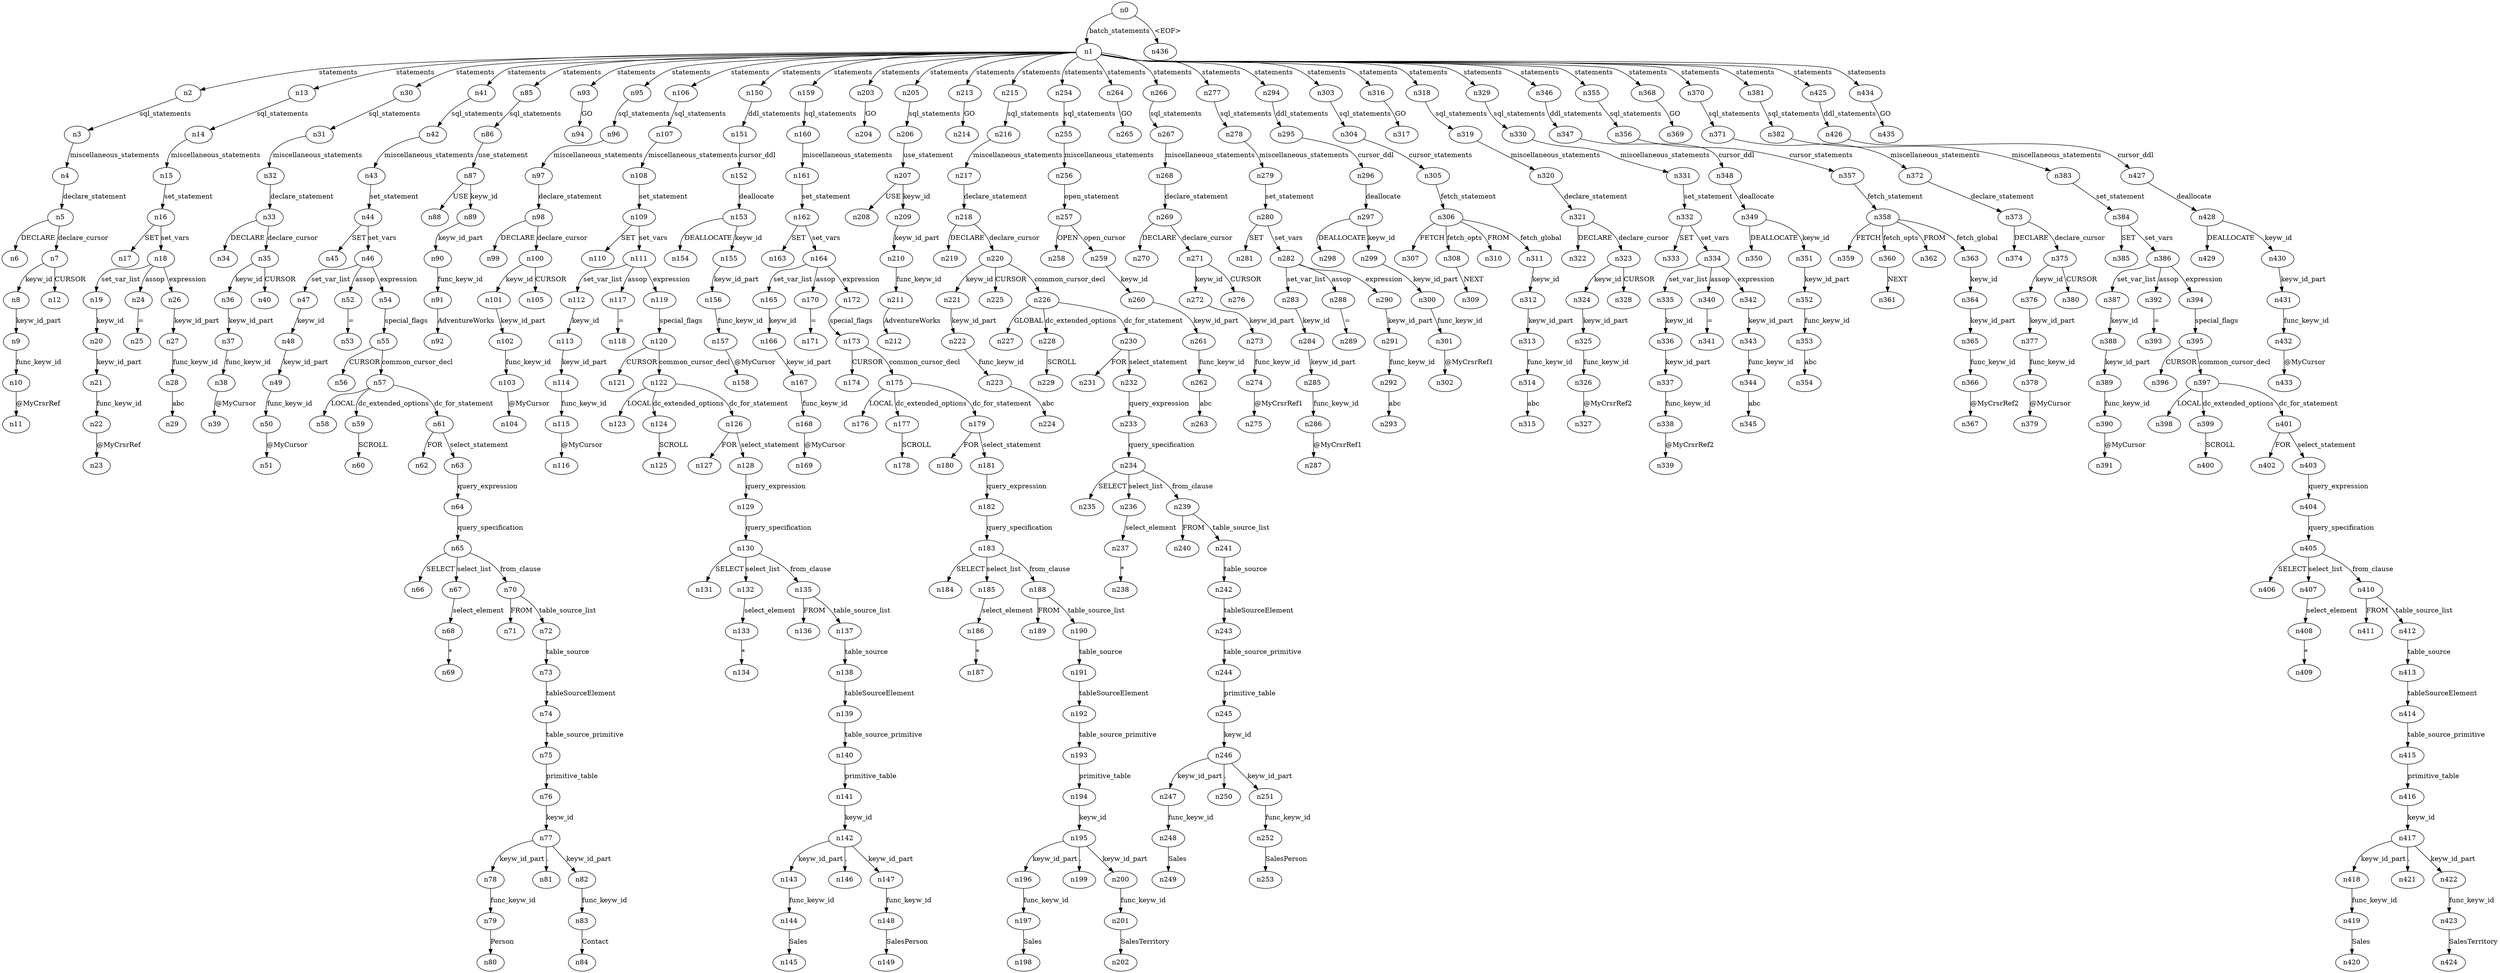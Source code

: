 digraph ParseTree {
  n0 -> n1 [label="batch_statements"];
  n1 -> n2 [label="statements"];
  n2 -> n3 [label="sql_statements"];
  n3 -> n4 [label="miscellaneous_statements"];
  n4 -> n5 [label="declare_statement"];
  n5 -> n6 [label="DECLARE"];
  n5 -> n7 [label="declare_cursor"];
  n7 -> n8 [label="keyw_id"];
  n8 -> n9 [label="keyw_id_part"];
  n9 -> n10 [label="func_keyw_id"];
  n10 -> n11 [label="@MyCrsrRef"];
  n7 -> n12 [label="CURSOR"];
  n1 -> n13 [label="statements"];
  n13 -> n14 [label="sql_statements"];
  n14 -> n15 [label="miscellaneous_statements"];
  n15 -> n16 [label="set_statement"];
  n16 -> n17 [label="SET"];
  n16 -> n18 [label="set_vars"];
  n18 -> n19 [label="set_var_list"];
  n19 -> n20 [label="keyw_id"];
  n20 -> n21 [label="keyw_id_part"];
  n21 -> n22 [label="func_keyw_id"];
  n22 -> n23 [label="@MyCrsrRef"];
  n18 -> n24 [label="assop"];
  n24 -> n25 [label="="];
  n18 -> n26 [label="expression"];
  n26 -> n27 [label="keyw_id_part"];
  n27 -> n28 [label="func_keyw_id"];
  n28 -> n29 [label="abc"];
  n1 -> n30 [label="statements"];
  n30 -> n31 [label="sql_statements"];
  n31 -> n32 [label="miscellaneous_statements"];
  n32 -> n33 [label="declare_statement"];
  n33 -> n34 [label="DECLARE"];
  n33 -> n35 [label="declare_cursor"];
  n35 -> n36 [label="keyw_id"];
  n36 -> n37 [label="keyw_id_part"];
  n37 -> n38 [label="func_keyw_id"];
  n38 -> n39 [label="@MyCursor"];
  n35 -> n40 [label="CURSOR"];
  n1 -> n41 [label="statements"];
  n41 -> n42 [label="sql_statements"];
  n42 -> n43 [label="miscellaneous_statements"];
  n43 -> n44 [label="set_statement"];
  n44 -> n45 [label="SET"];
  n44 -> n46 [label="set_vars"];
  n46 -> n47 [label="set_var_list"];
  n47 -> n48 [label="keyw_id"];
  n48 -> n49 [label="keyw_id_part"];
  n49 -> n50 [label="func_keyw_id"];
  n50 -> n51 [label="@MyCursor"];
  n46 -> n52 [label="assop"];
  n52 -> n53 [label="="];
  n46 -> n54 [label="expression"];
  n54 -> n55 [label="special_flags"];
  n55 -> n56 [label="CURSOR"];
  n55 -> n57 [label="common_cursor_decl"];
  n57 -> n58 [label="LOCAL"];
  n57 -> n59 [label="dc_extended_options"];
  n59 -> n60 [label="SCROLL"];
  n57 -> n61 [label="dc_for_statement"];
  n61 -> n62 [label="FOR"];
  n61 -> n63 [label="select_statement"];
  n63 -> n64 [label="query_expression"];
  n64 -> n65 [label="query_specification"];
  n65 -> n66 [label="SELECT"];
  n65 -> n67 [label="select_list"];
  n67 -> n68 [label="select_element"];
  n68 -> n69 [label="*"];
  n65 -> n70 [label="from_clause"];
  n70 -> n71 [label="FROM"];
  n70 -> n72 [label="table_source_list"];
  n72 -> n73 [label="table_source"];
  n73 -> n74 [label="tableSourceElement"];
  n74 -> n75 [label="table_source_primitive"];
  n75 -> n76 [label="primitive_table"];
  n76 -> n77 [label="keyw_id"];
  n77 -> n78 [label="keyw_id_part"];
  n78 -> n79 [label="func_keyw_id"];
  n79 -> n80 [label="Person"];
  n77 -> n81 [label="."];
  n77 -> n82 [label="keyw_id_part"];
  n82 -> n83 [label="func_keyw_id"];
  n83 -> n84 [label="Contact"];
  n1 -> n85 [label="statements"];
  n85 -> n86 [label="sql_statements"];
  n86 -> n87 [label="use_statement"];
  n87 -> n88 [label="USE"];
  n87 -> n89 [label="keyw_id"];
  n89 -> n90 [label="keyw_id_part"];
  n90 -> n91 [label="func_keyw_id"];
  n91 -> n92 [label="AdventureWorks"];
  n1 -> n93 [label="statements"];
  n93 -> n94 [label="GO"];
  n1 -> n95 [label="statements"];
  n95 -> n96 [label="sql_statements"];
  n96 -> n97 [label="miscellaneous_statements"];
  n97 -> n98 [label="declare_statement"];
  n98 -> n99 [label="DECLARE"];
  n98 -> n100 [label="declare_cursor"];
  n100 -> n101 [label="keyw_id"];
  n101 -> n102 [label="keyw_id_part"];
  n102 -> n103 [label="func_keyw_id"];
  n103 -> n104 [label="@MyCursor"];
  n100 -> n105 [label="CURSOR"];
  n1 -> n106 [label="statements"];
  n106 -> n107 [label="sql_statements"];
  n107 -> n108 [label="miscellaneous_statements"];
  n108 -> n109 [label="set_statement"];
  n109 -> n110 [label="SET"];
  n109 -> n111 [label="set_vars"];
  n111 -> n112 [label="set_var_list"];
  n112 -> n113 [label="keyw_id"];
  n113 -> n114 [label="keyw_id_part"];
  n114 -> n115 [label="func_keyw_id"];
  n115 -> n116 [label="@MyCursor"];
  n111 -> n117 [label="assop"];
  n117 -> n118 [label="="];
  n111 -> n119 [label="expression"];
  n119 -> n120 [label="special_flags"];
  n120 -> n121 [label="CURSOR"];
  n120 -> n122 [label="common_cursor_decl"];
  n122 -> n123 [label="LOCAL"];
  n122 -> n124 [label="dc_extended_options"];
  n124 -> n125 [label="SCROLL"];
  n122 -> n126 [label="dc_for_statement"];
  n126 -> n127 [label="FOR"];
  n126 -> n128 [label="select_statement"];
  n128 -> n129 [label="query_expression"];
  n129 -> n130 [label="query_specification"];
  n130 -> n131 [label="SELECT"];
  n130 -> n132 [label="select_list"];
  n132 -> n133 [label="select_element"];
  n133 -> n134 [label="*"];
  n130 -> n135 [label="from_clause"];
  n135 -> n136 [label="FROM"];
  n135 -> n137 [label="table_source_list"];
  n137 -> n138 [label="table_source"];
  n138 -> n139 [label="tableSourceElement"];
  n139 -> n140 [label="table_source_primitive"];
  n140 -> n141 [label="primitive_table"];
  n141 -> n142 [label="keyw_id"];
  n142 -> n143 [label="keyw_id_part"];
  n143 -> n144 [label="func_keyw_id"];
  n144 -> n145 [label="Sales"];
  n142 -> n146 [label="."];
  n142 -> n147 [label="keyw_id_part"];
  n147 -> n148 [label="func_keyw_id"];
  n148 -> n149 [label="SalesPerson"];
  n1 -> n150 [label="statements"];
  n150 -> n151 [label="ddl_statements"];
  n151 -> n152 [label="cursor_ddl"];
  n152 -> n153 [label="deallocate"];
  n153 -> n154 [label="DEALLOCATE"];
  n153 -> n155 [label="keyw_id"];
  n155 -> n156 [label="keyw_id_part"];
  n156 -> n157 [label="func_keyw_id"];
  n157 -> n158 [label="@MyCursor"];
  n1 -> n159 [label="statements"];
  n159 -> n160 [label="sql_statements"];
  n160 -> n161 [label="miscellaneous_statements"];
  n161 -> n162 [label="set_statement"];
  n162 -> n163 [label="SET"];
  n162 -> n164 [label="set_vars"];
  n164 -> n165 [label="set_var_list"];
  n165 -> n166 [label="keyw_id"];
  n166 -> n167 [label="keyw_id_part"];
  n167 -> n168 [label="func_keyw_id"];
  n168 -> n169 [label="@MyCursor"];
  n164 -> n170 [label="assop"];
  n170 -> n171 [label="="];
  n164 -> n172 [label="expression"];
  n172 -> n173 [label="special_flags"];
  n173 -> n174 [label="CURSOR"];
  n173 -> n175 [label="common_cursor_decl"];
  n175 -> n176 [label="LOCAL"];
  n175 -> n177 [label="dc_extended_options"];
  n177 -> n178 [label="SCROLL"];
  n175 -> n179 [label="dc_for_statement"];
  n179 -> n180 [label="FOR"];
  n179 -> n181 [label="select_statement"];
  n181 -> n182 [label="query_expression"];
  n182 -> n183 [label="query_specification"];
  n183 -> n184 [label="SELECT"];
  n183 -> n185 [label="select_list"];
  n185 -> n186 [label="select_element"];
  n186 -> n187 [label="*"];
  n183 -> n188 [label="from_clause"];
  n188 -> n189 [label="FROM"];
  n188 -> n190 [label="table_source_list"];
  n190 -> n191 [label="table_source"];
  n191 -> n192 [label="tableSourceElement"];
  n192 -> n193 [label="table_source_primitive"];
  n193 -> n194 [label="primitive_table"];
  n194 -> n195 [label="keyw_id"];
  n195 -> n196 [label="keyw_id_part"];
  n196 -> n197 [label="func_keyw_id"];
  n197 -> n198 [label="Sales"];
  n195 -> n199 [label="."];
  n195 -> n200 [label="keyw_id_part"];
  n200 -> n201 [label="func_keyw_id"];
  n201 -> n202 [label="SalesTerritory"];
  n1 -> n203 [label="statements"];
  n203 -> n204 [label="GO"];
  n1 -> n205 [label="statements"];
  n205 -> n206 [label="sql_statements"];
  n206 -> n207 [label="use_statement"];
  n207 -> n208 [label="USE"];
  n207 -> n209 [label="keyw_id"];
  n209 -> n210 [label="keyw_id_part"];
  n210 -> n211 [label="func_keyw_id"];
  n211 -> n212 [label="AdventureWorks"];
  n1 -> n213 [label="statements"];
  n213 -> n214 [label="GO"];
  n1 -> n215 [label="statements"];
  n215 -> n216 [label="sql_statements"];
  n216 -> n217 [label="miscellaneous_statements"];
  n217 -> n218 [label="declare_statement"];
  n218 -> n219 [label="DECLARE"];
  n218 -> n220 [label="declare_cursor"];
  n220 -> n221 [label="keyw_id"];
  n221 -> n222 [label="keyw_id_part"];
  n222 -> n223 [label="func_keyw_id"];
  n223 -> n224 [label="abc"];
  n220 -> n225 [label="CURSOR"];
  n220 -> n226 [label="common_cursor_decl"];
  n226 -> n227 [label="GLOBAL"];
  n226 -> n228 [label="dc_extended_options"];
  n228 -> n229 [label="SCROLL"];
  n226 -> n230 [label="dc_for_statement"];
  n230 -> n231 [label="FOR"];
  n230 -> n232 [label="select_statement"];
  n232 -> n233 [label="query_expression"];
  n233 -> n234 [label="query_specification"];
  n234 -> n235 [label="SELECT"];
  n234 -> n236 [label="select_list"];
  n236 -> n237 [label="select_element"];
  n237 -> n238 [label="*"];
  n234 -> n239 [label="from_clause"];
  n239 -> n240 [label="FROM"];
  n239 -> n241 [label="table_source_list"];
  n241 -> n242 [label="table_source"];
  n242 -> n243 [label="tableSourceElement"];
  n243 -> n244 [label="table_source_primitive"];
  n244 -> n245 [label="primitive_table"];
  n245 -> n246 [label="keyw_id"];
  n246 -> n247 [label="keyw_id_part"];
  n247 -> n248 [label="func_keyw_id"];
  n248 -> n249 [label="Sales"];
  n246 -> n250 [label="."];
  n246 -> n251 [label="keyw_id_part"];
  n251 -> n252 [label="func_keyw_id"];
  n252 -> n253 [label="SalesPerson"];
  n1 -> n254 [label="statements"];
  n254 -> n255 [label="sql_statements"];
  n255 -> n256 [label="miscellaneous_statements"];
  n256 -> n257 [label="open_statement"];
  n257 -> n258 [label="OPEN"];
  n257 -> n259 [label="open_cursor"];
  n259 -> n260 [label="keyw_id"];
  n260 -> n261 [label="keyw_id_part"];
  n261 -> n262 [label="func_keyw_id"];
  n262 -> n263 [label="abc"];
  n1 -> n264 [label="statements"];
  n264 -> n265 [label="GO"];
  n1 -> n266 [label="statements"];
  n266 -> n267 [label="sql_statements"];
  n267 -> n268 [label="miscellaneous_statements"];
  n268 -> n269 [label="declare_statement"];
  n269 -> n270 [label="DECLARE"];
  n269 -> n271 [label="declare_cursor"];
  n271 -> n272 [label="keyw_id"];
  n272 -> n273 [label="keyw_id_part"];
  n273 -> n274 [label="func_keyw_id"];
  n274 -> n275 [label="@MyCrsrRef1"];
  n271 -> n276 [label="CURSOR"];
  n1 -> n277 [label="statements"];
  n277 -> n278 [label="sql_statements"];
  n278 -> n279 [label="miscellaneous_statements"];
  n279 -> n280 [label="set_statement"];
  n280 -> n281 [label="SET"];
  n280 -> n282 [label="set_vars"];
  n282 -> n283 [label="set_var_list"];
  n283 -> n284 [label="keyw_id"];
  n284 -> n285 [label="keyw_id_part"];
  n285 -> n286 [label="func_keyw_id"];
  n286 -> n287 [label="@MyCrsrRef1"];
  n282 -> n288 [label="assop"];
  n288 -> n289 [label="="];
  n282 -> n290 [label="expression"];
  n290 -> n291 [label="keyw_id_part"];
  n291 -> n292 [label="func_keyw_id"];
  n292 -> n293 [label="abc"];
  n1 -> n294 [label="statements"];
  n294 -> n295 [label="ddl_statements"];
  n295 -> n296 [label="cursor_ddl"];
  n296 -> n297 [label="deallocate"];
  n297 -> n298 [label="DEALLOCATE"];
  n297 -> n299 [label="keyw_id"];
  n299 -> n300 [label="keyw_id_part"];
  n300 -> n301 [label="func_keyw_id"];
  n301 -> n302 [label="@MyCrsrRef1"];
  n1 -> n303 [label="statements"];
  n303 -> n304 [label="sql_statements"];
  n304 -> n305 [label="cursor_statements"];
  n305 -> n306 [label="fetch_statement"];
  n306 -> n307 [label="FETCH"];
  n306 -> n308 [label="fetch_opts"];
  n308 -> n309 [label="NEXT"];
  n306 -> n310 [label="FROM"];
  n306 -> n311 [label="fetch_global"];
  n311 -> n312 [label="keyw_id"];
  n312 -> n313 [label="keyw_id_part"];
  n313 -> n314 [label="func_keyw_id"];
  n314 -> n315 [label="abc"];
  n1 -> n316 [label="statements"];
  n316 -> n317 [label="GO"];
  n1 -> n318 [label="statements"];
  n318 -> n319 [label="sql_statements"];
  n319 -> n320 [label="miscellaneous_statements"];
  n320 -> n321 [label="declare_statement"];
  n321 -> n322 [label="DECLARE"];
  n321 -> n323 [label="declare_cursor"];
  n323 -> n324 [label="keyw_id"];
  n324 -> n325 [label="keyw_id_part"];
  n325 -> n326 [label="func_keyw_id"];
  n326 -> n327 [label="@MyCrsrRef2"];
  n323 -> n328 [label="CURSOR"];
  n1 -> n329 [label="statements"];
  n329 -> n330 [label="sql_statements"];
  n330 -> n331 [label="miscellaneous_statements"];
  n331 -> n332 [label="set_statement"];
  n332 -> n333 [label="SET"];
  n332 -> n334 [label="set_vars"];
  n334 -> n335 [label="set_var_list"];
  n335 -> n336 [label="keyw_id"];
  n336 -> n337 [label="keyw_id_part"];
  n337 -> n338 [label="func_keyw_id"];
  n338 -> n339 [label="@MyCrsrRef2"];
  n334 -> n340 [label="assop"];
  n340 -> n341 [label="="];
  n334 -> n342 [label="expression"];
  n342 -> n343 [label="keyw_id_part"];
  n343 -> n344 [label="func_keyw_id"];
  n344 -> n345 [label="abc"];
  n1 -> n346 [label="statements"];
  n346 -> n347 [label="ddl_statements"];
  n347 -> n348 [label="cursor_ddl"];
  n348 -> n349 [label="deallocate"];
  n349 -> n350 [label="DEALLOCATE"];
  n349 -> n351 [label="keyw_id"];
  n351 -> n352 [label="keyw_id_part"];
  n352 -> n353 [label="func_keyw_id"];
  n353 -> n354 [label="abc"];
  n1 -> n355 [label="statements"];
  n355 -> n356 [label="sql_statements"];
  n356 -> n357 [label="cursor_statements"];
  n357 -> n358 [label="fetch_statement"];
  n358 -> n359 [label="FETCH"];
  n358 -> n360 [label="fetch_opts"];
  n360 -> n361 [label="NEXT"];
  n358 -> n362 [label="FROM"];
  n358 -> n363 [label="fetch_global"];
  n363 -> n364 [label="keyw_id"];
  n364 -> n365 [label="keyw_id_part"];
  n365 -> n366 [label="func_keyw_id"];
  n366 -> n367 [label="@MyCrsrRef2"];
  n1 -> n368 [label="statements"];
  n368 -> n369 [label="GO"];
  n1 -> n370 [label="statements"];
  n370 -> n371 [label="sql_statements"];
  n371 -> n372 [label="miscellaneous_statements"];
  n372 -> n373 [label="declare_statement"];
  n373 -> n374 [label="DECLARE"];
  n373 -> n375 [label="declare_cursor"];
  n375 -> n376 [label="keyw_id"];
  n376 -> n377 [label="keyw_id_part"];
  n377 -> n378 [label="func_keyw_id"];
  n378 -> n379 [label="@MyCursor"];
  n375 -> n380 [label="CURSOR"];
  n1 -> n381 [label="statements"];
  n381 -> n382 [label="sql_statements"];
  n382 -> n383 [label="miscellaneous_statements"];
  n383 -> n384 [label="set_statement"];
  n384 -> n385 [label="SET"];
  n384 -> n386 [label="set_vars"];
  n386 -> n387 [label="set_var_list"];
  n387 -> n388 [label="keyw_id"];
  n388 -> n389 [label="keyw_id_part"];
  n389 -> n390 [label="func_keyw_id"];
  n390 -> n391 [label="@MyCursor"];
  n386 -> n392 [label="assop"];
  n392 -> n393 [label="="];
  n386 -> n394 [label="expression"];
  n394 -> n395 [label="special_flags"];
  n395 -> n396 [label="CURSOR"];
  n395 -> n397 [label="common_cursor_decl"];
  n397 -> n398 [label="LOCAL"];
  n397 -> n399 [label="dc_extended_options"];
  n399 -> n400 [label="SCROLL"];
  n397 -> n401 [label="dc_for_statement"];
  n401 -> n402 [label="FOR"];
  n401 -> n403 [label="select_statement"];
  n403 -> n404 [label="query_expression"];
  n404 -> n405 [label="query_specification"];
  n405 -> n406 [label="SELECT"];
  n405 -> n407 [label="select_list"];
  n407 -> n408 [label="select_element"];
  n408 -> n409 [label="*"];
  n405 -> n410 [label="from_clause"];
  n410 -> n411 [label="FROM"];
  n410 -> n412 [label="table_source_list"];
  n412 -> n413 [label="table_source"];
  n413 -> n414 [label="tableSourceElement"];
  n414 -> n415 [label="table_source_primitive"];
  n415 -> n416 [label="primitive_table"];
  n416 -> n417 [label="keyw_id"];
  n417 -> n418 [label="keyw_id_part"];
  n418 -> n419 [label="func_keyw_id"];
  n419 -> n420 [label="Sales"];
  n417 -> n421 [label="."];
  n417 -> n422 [label="keyw_id_part"];
  n422 -> n423 [label="func_keyw_id"];
  n423 -> n424 [label="SalesTerritory"];
  n1 -> n425 [label="statements"];
  n425 -> n426 [label="ddl_statements"];
  n426 -> n427 [label="cursor_ddl"];
  n427 -> n428 [label="deallocate"];
  n428 -> n429 [label="DEALLOCATE"];
  n428 -> n430 [label="keyw_id"];
  n430 -> n431 [label="keyw_id_part"];
  n431 -> n432 [label="func_keyw_id"];
  n432 -> n433 [label="@MyCursor"];
  n1 -> n434 [label="statements"];
  n434 -> n435 [label="GO"];
  n0 -> n436 [label="<EOF>"];
}